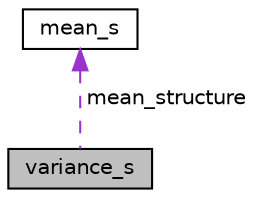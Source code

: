 digraph "variance_s"
{
  edge [fontname="Helvetica",fontsize="10",labelfontname="Helvetica",labelfontsize="10"];
  node [fontname="Helvetica",fontsize="10",shape=record];
  Node1 [label="variance_s",height=0.2,width=0.4,color="black", fillcolor="grey75", style="filled", fontcolor="black"];
  Node2 -> Node1 [dir="back",color="darkorchid3",fontsize="10",style="dashed",label=" mean_structure" ,fontname="Helvetica"];
  Node2 [label="mean_s",height=0.2,width=0.4,color="black", fillcolor="white", style="filled",URL="$structmean__s.html"];
}
